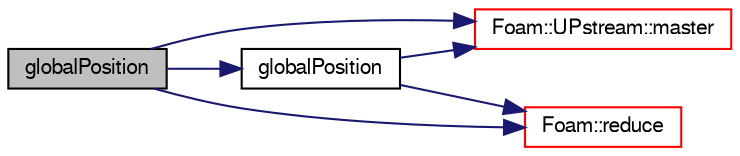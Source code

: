 digraph "globalPosition"
{
  bgcolor="transparent";
  edge [fontname="FreeSans",fontsize="10",labelfontname="FreeSans",labelfontsize="10"];
  node [fontname="FreeSans",fontsize="10",shape=record];
  rankdir="LR";
  Node231 [label="globalPosition",height=0.2,width=0.4,color="black", fillcolor="grey75", style="filled", fontcolor="black"];
  Node231 -> Node232 [color="midnightblue",fontsize="10",style="solid",fontname="FreeSans"];
  Node232 [label="globalPosition",height=0.2,width=0.4,color="black",URL="$a28134.html#abd4fd894dadfb5c373ea1943724bf0cb",tooltip="Return a sample between start and end. "];
  Node232 -> Node233 [color="midnightblue",fontsize="10",style="solid",fontname="FreeSans"];
  Node233 [label="Foam::UPstream::master",height=0.2,width=0.4,color="red",URL="$a26270.html#a36af549940a0aae3733774649594489f",tooltip="Am I the master process. "];
  Node232 -> Node235 [color="midnightblue",fontsize="10",style="solid",fontname="FreeSans"];
  Node235 [label="Foam::reduce",height=0.2,width=0.4,color="red",URL="$a21124.html#a7ffd6af4acc2eb9ba72ee296b5ecda23"];
  Node231 -> Node233 [color="midnightblue",fontsize="10",style="solid",fontname="FreeSans"];
  Node231 -> Node235 [color="midnightblue",fontsize="10",style="solid",fontname="FreeSans"];
}
